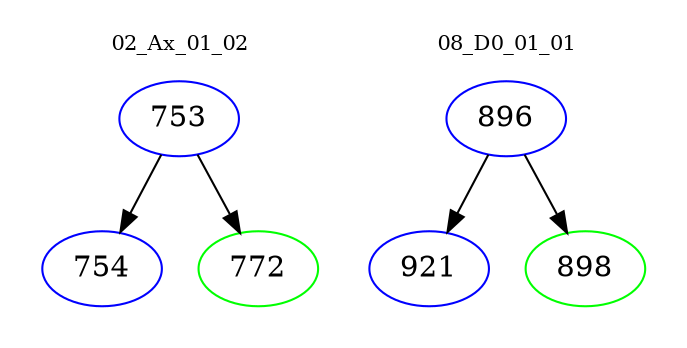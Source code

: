 digraph{
subgraph cluster_0 {
color = white
label = "02_Ax_01_02";
fontsize=10;
T0_753 [label="753", color="blue"]
T0_753 -> T0_754 [color="black"]
T0_754 [label="754", color="blue"]
T0_753 -> T0_772 [color="black"]
T0_772 [label="772", color="green"]
}
subgraph cluster_1 {
color = white
label = "08_D0_01_01";
fontsize=10;
T1_896 [label="896", color="blue"]
T1_896 -> T1_921 [color="black"]
T1_921 [label="921", color="blue"]
T1_896 -> T1_898 [color="black"]
T1_898 [label="898", color="green"]
}
}
